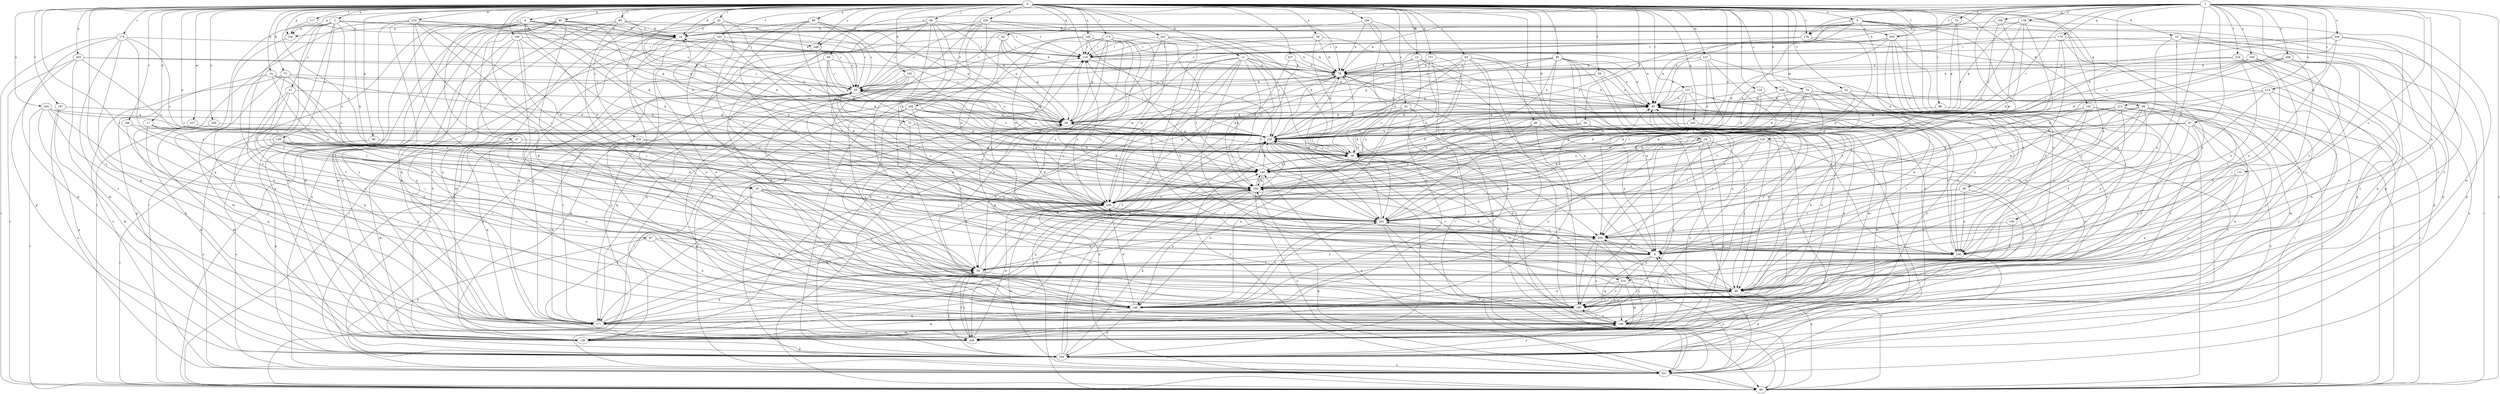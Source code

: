 strict digraph  {
0;
1;
2;
4;
5;
9;
10;
11;
14;
15;
17;
18;
19;
20;
22;
25;
27;
29;
38;
39;
46;
47;
48;
49;
50;
52;
56;
58;
59;
60;
62;
66;
68;
69;
70;
72;
73;
75;
79;
83;
85;
87;
88;
89;
91;
95;
96;
97;
99;
101;
105;
106;
109;
114;
115;
117;
119;
120;
127;
130;
131;
138;
139;
140;
146;
149;
150;
151;
158;
160;
165;
166;
170;
171;
173;
174;
178;
180;
185;
189;
190;
193;
196;
197;
200;
201;
203;
204;
206;
208;
210;
211;
213;
214;
219;
220;
222;
227;
230;
234;
237;
240;
242;
246;
248;
249;
250;
255;
256;
259;
0 -> 2  [label=a];
0 -> 4  [label=a];
0 -> 5  [label=a];
0 -> 9  [label=a];
0 -> 10  [label=b];
0 -> 11  [label=b];
0 -> 14  [label=b];
0 -> 15  [label=b];
0 -> 17  [label=b];
0 -> 18  [label=b];
0 -> 19  [label=b];
0 -> 20  [label=c];
0 -> 22  [label=c];
0 -> 25  [label=c];
0 -> 38  [label=d];
0 -> 39  [label=e];
0 -> 46  [label=e];
0 -> 50  [label=f];
0 -> 52  [label=f];
0 -> 56  [label=f];
0 -> 58  [label=f];
0 -> 60  [label=g];
0 -> 62  [label=g];
0 -> 66  [label=g];
0 -> 68  [label=g];
0 -> 70  [label=h];
0 -> 72  [label=h];
0 -> 73  [label=h];
0 -> 83  [label=i];
0 -> 85  [label=i];
0 -> 87  [label=i];
0 -> 88  [label=i];
0 -> 91  [label=j];
0 -> 95  [label=j];
0 -> 96  [label=j];
0 -> 101  [label=k];
0 -> 105  [label=k];
0 -> 106  [label=k];
0 -> 114  [label=l];
0 -> 115  [label=l];
0 -> 117  [label=l];
0 -> 119  [label=l];
0 -> 120  [label=m];
0 -> 127  [label=m];
0 -> 146  [label=o];
0 -> 151  [label=p];
0 -> 158  [label=p];
0 -> 165  [label=q];
0 -> 173  [label=r];
0 -> 174  [label=r];
0 -> 178  [label=r];
0 -> 185  [label=s];
0 -> 189  [label=s];
0 -> 190  [label=s];
0 -> 193  [label=t];
0 -> 196  [label=t];
0 -> 197  [label=t];
0 -> 200  [label=t];
0 -> 203  [label=u];
0 -> 204  [label=u];
0 -> 222  [label=w];
0 -> 227  [label=w];
0 -> 234  [label=x];
0 -> 237  [label=x];
0 -> 240  [label=x];
0 -> 242  [label=y];
0 -> 246  [label=y];
0 -> 248  [label=y];
0 -> 250  [label=z];
0 -> 255  [label=z];
1 -> 38  [label=d];
1 -> 75  [label=h];
1 -> 79  [label=h];
1 -> 89  [label=i];
1 -> 97  [label=j];
1 -> 99  [label=j];
1 -> 131  [label=n];
1 -> 138  [label=n];
1 -> 139  [label=n];
1 -> 158  [label=p];
1 -> 166  [label=q];
1 -> 170  [label=q];
1 -> 178  [label=r];
1 -> 200  [label=t];
1 -> 206  [label=u];
1 -> 208  [label=u];
1 -> 210  [label=u];
1 -> 213  [label=v];
1 -> 214  [label=v];
1 -> 219  [label=v];
1 -> 220  [label=v];
1 -> 230  [label=w];
1 -> 248  [label=y];
1 -> 256  [label=z];
1 -> 259  [label=z];
2 -> 19  [label=b];
2 -> 25  [label=c];
2 -> 27  [label=c];
2 -> 59  [label=f];
2 -> 99  [label=j];
2 -> 109  [label=k];
2 -> 140  [label=n];
2 -> 149  [label=o];
2 -> 158  [label=p];
2 -> 171  [label=q];
2 -> 200  [label=t];
4 -> 19  [label=b];
4 -> 29  [label=c];
4 -> 38  [label=d];
4 -> 47  [label=e];
4 -> 69  [label=g];
4 -> 79  [label=h];
4 -> 89  [label=i];
4 -> 109  [label=k];
4 -> 158  [label=p];
4 -> 160  [label=p];
4 -> 230  [label=w];
4 -> 248  [label=y];
4 -> 249  [label=y];
5 -> 29  [label=c];
5 -> 48  [label=e];
5 -> 49  [label=e];
5 -> 79  [label=h];
5 -> 99  [label=j];
5 -> 160  [label=p];
5 -> 178  [label=r];
5 -> 180  [label=r];
5 -> 190  [label=s];
5 -> 210  [label=u];
5 -> 240  [label=x];
9 -> 59  [label=f];
9 -> 109  [label=k];
9 -> 171  [label=q];
9 -> 201  [label=t];
9 -> 210  [label=u];
9 -> 220  [label=v];
10 -> 9  [label=a];
10 -> 89  [label=i];
10 -> 119  [label=l];
10 -> 150  [label=o];
10 -> 160  [label=p];
10 -> 190  [label=s];
11 -> 49  [label=e];
11 -> 79  [label=h];
11 -> 89  [label=i];
11 -> 109  [label=k];
11 -> 130  [label=m];
11 -> 150  [label=o];
11 -> 210  [label=u];
11 -> 230  [label=w];
11 -> 240  [label=x];
11 -> 249  [label=y];
11 -> 259  [label=z];
14 -> 29  [label=c];
14 -> 59  [label=f];
14 -> 160  [label=p];
14 -> 230  [label=w];
14 -> 240  [label=x];
15 -> 9  [label=a];
15 -> 59  [label=f];
15 -> 79  [label=h];
15 -> 99  [label=j];
15 -> 230  [label=w];
17 -> 109  [label=k];
17 -> 171  [label=q];
17 -> 180  [label=r];
17 -> 220  [label=v];
18 -> 38  [label=d];
18 -> 99  [label=j];
18 -> 109  [label=k];
18 -> 140  [label=n];
18 -> 160  [label=p];
18 -> 171  [label=q];
18 -> 201  [label=t];
18 -> 249  [label=y];
19 -> 119  [label=l];
19 -> 140  [label=n];
19 -> 171  [label=q];
19 -> 190  [label=s];
20 -> 19  [label=b];
20 -> 38  [label=d];
20 -> 119  [label=l];
20 -> 140  [label=n];
20 -> 171  [label=q];
20 -> 201  [label=t];
22 -> 38  [label=d];
22 -> 69  [label=g];
22 -> 190  [label=s];
22 -> 211  [label=u];
22 -> 240  [label=x];
25 -> 9  [label=a];
25 -> 99  [label=j];
25 -> 140  [label=n];
25 -> 201  [label=t];
25 -> 230  [label=w];
25 -> 249  [label=y];
27 -> 49  [label=e];
27 -> 99  [label=j];
27 -> 171  [label=q];
27 -> 230  [label=w];
27 -> 249  [label=y];
29 -> 49  [label=e];
29 -> 69  [label=g];
29 -> 79  [label=h];
29 -> 130  [label=m];
29 -> 150  [label=o];
29 -> 160  [label=p];
29 -> 171  [label=q];
29 -> 240  [label=x];
38 -> 29  [label=c];
38 -> 49  [label=e];
38 -> 79  [label=h];
38 -> 220  [label=v];
38 -> 240  [label=x];
39 -> 38  [label=d];
39 -> 49  [label=e];
39 -> 69  [label=g];
39 -> 79  [label=h];
39 -> 119  [label=l];
46 -> 9  [label=a];
46 -> 89  [label=i];
46 -> 201  [label=t];
46 -> 220  [label=v];
46 -> 240  [label=x];
46 -> 249  [label=y];
47 -> 38  [label=d];
47 -> 59  [label=f];
47 -> 130  [label=m];
47 -> 171  [label=q];
47 -> 190  [label=s];
48 -> 99  [label=j];
48 -> 150  [label=o];
48 -> 230  [label=w];
48 -> 259  [label=z];
49 -> 69  [label=g];
49 -> 79  [label=h];
49 -> 99  [label=j];
49 -> 140  [label=n];
49 -> 150  [label=o];
49 -> 249  [label=y];
50 -> 9  [label=a];
50 -> 38  [label=d];
50 -> 99  [label=j];
50 -> 180  [label=r];
50 -> 220  [label=v];
50 -> 230  [label=w];
50 -> 240  [label=x];
50 -> 249  [label=y];
52 -> 49  [label=e];
52 -> 89  [label=i];
52 -> 109  [label=k];
52 -> 201  [label=t];
56 -> 29  [label=c];
56 -> 49  [label=e];
56 -> 69  [label=g];
56 -> 180  [label=r];
58 -> 29  [label=c];
58 -> 69  [label=g];
58 -> 79  [label=h];
58 -> 140  [label=n];
58 -> 230  [label=w];
59 -> 38  [label=d];
59 -> 99  [label=j];
59 -> 171  [label=q];
59 -> 249  [label=y];
59 -> 259  [label=z];
60 -> 19  [label=b];
60 -> 29  [label=c];
60 -> 69  [label=g];
60 -> 109  [label=k];
60 -> 180  [label=r];
60 -> 220  [label=v];
60 -> 259  [label=z];
62 -> 69  [label=g];
62 -> 79  [label=h];
62 -> 119  [label=l];
62 -> 211  [label=u];
62 -> 230  [label=w];
66 -> 38  [label=d];
66 -> 89  [label=i];
66 -> 211  [label=u];
66 -> 240  [label=x];
68 -> 9  [label=a];
68 -> 59  [label=f];
68 -> 69  [label=g];
68 -> 99  [label=j];
68 -> 150  [label=o];
68 -> 180  [label=r];
68 -> 201  [label=t];
68 -> 249  [label=y];
69 -> 19  [label=b];
69 -> 29  [label=c];
69 -> 109  [label=k];
69 -> 119  [label=l];
69 -> 220  [label=v];
70 -> 38  [label=d];
70 -> 49  [label=e];
70 -> 99  [label=j];
70 -> 109  [label=k];
70 -> 130  [label=m];
70 -> 180  [label=r];
70 -> 201  [label=t];
70 -> 230  [label=w];
72 -> 180  [label=r];
72 -> 220  [label=v];
72 -> 240  [label=x];
73 -> 29  [label=c];
73 -> 38  [label=d];
73 -> 59  [label=f];
73 -> 109  [label=k];
73 -> 130  [label=m];
73 -> 211  [label=u];
75 -> 19  [label=b];
75 -> 29  [label=c];
75 -> 69  [label=g];
75 -> 220  [label=v];
79 -> 29  [label=c];
79 -> 49  [label=e];
79 -> 150  [label=o];
79 -> 220  [label=v];
83 -> 9  [label=a];
83 -> 38  [label=d];
83 -> 49  [label=e];
83 -> 69  [label=g];
83 -> 79  [label=h];
83 -> 89  [label=i];
83 -> 140  [label=n];
83 -> 171  [label=q];
85 -> 19  [label=b];
85 -> 29  [label=c];
85 -> 38  [label=d];
85 -> 99  [label=j];
85 -> 130  [label=m];
85 -> 249  [label=y];
87 -> 9  [label=a];
87 -> 59  [label=f];
87 -> 140  [label=n];
87 -> 160  [label=p];
88 -> 69  [label=g];
88 -> 99  [label=j];
89 -> 9  [label=a];
89 -> 109  [label=k];
91 -> 19  [label=b];
91 -> 29  [label=c];
91 -> 38  [label=d];
91 -> 89  [label=i];
91 -> 130  [label=m];
91 -> 140  [label=n];
91 -> 171  [label=q];
91 -> 180  [label=r];
91 -> 211  [label=u];
95 -> 29  [label=c];
95 -> 49  [label=e];
95 -> 79  [label=h];
95 -> 180  [label=r];
95 -> 190  [label=s];
95 -> 211  [label=u];
95 -> 220  [label=v];
95 -> 240  [label=x];
95 -> 249  [label=y];
95 -> 259  [label=z];
96 -> 19  [label=b];
96 -> 29  [label=c];
96 -> 59  [label=f];
96 -> 69  [label=g];
96 -> 109  [label=k];
96 -> 119  [label=l];
96 -> 201  [label=t];
96 -> 211  [label=u];
96 -> 220  [label=v];
97 -> 9  [label=a];
97 -> 38  [label=d];
97 -> 171  [label=q];
97 -> 180  [label=r];
97 -> 211  [label=u];
97 -> 220  [label=v];
97 -> 240  [label=x];
99 -> 69  [label=g];
99 -> 140  [label=n];
99 -> 160  [label=p];
99 -> 180  [label=r];
99 -> 220  [label=v];
101 -> 9  [label=a];
101 -> 69  [label=g];
101 -> 89  [label=i];
101 -> 109  [label=k];
101 -> 150  [label=o];
101 -> 190  [label=s];
105 -> 9  [label=a];
105 -> 29  [label=c];
105 -> 99  [label=j];
105 -> 171  [label=q];
105 -> 220  [label=v];
106 -> 38  [label=d];
106 -> 59  [label=f];
106 -> 69  [label=g];
106 -> 89  [label=i];
106 -> 99  [label=j];
106 -> 180  [label=r];
106 -> 220  [label=v];
106 -> 240  [label=x];
109 -> 19  [label=b];
109 -> 130  [label=m];
109 -> 140  [label=n];
109 -> 171  [label=q];
109 -> 211  [label=u];
109 -> 220  [label=v];
109 -> 230  [label=w];
109 -> 240  [label=x];
114 -> 9  [label=a];
114 -> 38  [label=d];
114 -> 49  [label=e];
114 -> 109  [label=k];
114 -> 240  [label=x];
115 -> 49  [label=e];
115 -> 130  [label=m];
115 -> 150  [label=o];
115 -> 220  [label=v];
115 -> 249  [label=y];
115 -> 259  [label=z];
117 -> 19  [label=b];
117 -> 240  [label=x];
119 -> 79  [label=h];
119 -> 220  [label=v];
120 -> 38  [label=d];
120 -> 99  [label=j];
120 -> 140  [label=n];
120 -> 201  [label=t];
120 -> 240  [label=x];
120 -> 259  [label=z];
127 -> 38  [label=d];
127 -> 49  [label=e];
127 -> 79  [label=h];
127 -> 89  [label=i];
127 -> 201  [label=t];
127 -> 230  [label=w];
130 -> 19  [label=b];
130 -> 109  [label=k];
130 -> 119  [label=l];
130 -> 160  [label=p];
131 -> 9  [label=a];
131 -> 109  [label=k];
131 -> 140  [label=n];
131 -> 180  [label=r];
138 -> 19  [label=b];
138 -> 69  [label=g];
138 -> 109  [label=k];
138 -> 130  [label=m];
138 -> 201  [label=t];
138 -> 220  [label=v];
139 -> 59  [label=f];
139 -> 259  [label=z];
140 -> 49  [label=e];
140 -> 130  [label=m];
140 -> 160  [label=p];
140 -> 201  [label=t];
140 -> 230  [label=w];
146 -> 49  [label=e];
146 -> 79  [label=h];
146 -> 119  [label=l];
146 -> 201  [label=t];
146 -> 230  [label=w];
146 -> 249  [label=y];
149 -> 9  [label=a];
149 -> 38  [label=d];
149 -> 140  [label=n];
149 -> 160  [label=p];
149 -> 201  [label=t];
149 -> 211  [label=u];
149 -> 230  [label=w];
150 -> 49  [label=e];
150 -> 130  [label=m];
150 -> 211  [label=u];
151 -> 79  [label=h];
151 -> 89  [label=i];
151 -> 109  [label=k];
151 -> 211  [label=u];
151 -> 220  [label=v];
158 -> 171  [label=q];
160 -> 29  [label=c];
160 -> 49  [label=e];
160 -> 59  [label=f];
160 -> 79  [label=h];
160 -> 109  [label=k];
160 -> 190  [label=s];
160 -> 211  [label=u];
160 -> 240  [label=x];
165 -> 38  [label=d];
165 -> 130  [label=m];
165 -> 150  [label=o];
165 -> 220  [label=v];
166 -> 19  [label=b];
166 -> 190  [label=s];
166 -> 230  [label=w];
166 -> 240  [label=x];
170 -> 29  [label=c];
170 -> 109  [label=k];
170 -> 119  [label=l];
170 -> 150  [label=o];
170 -> 160  [label=p];
170 -> 201  [label=t];
171 -> 29  [label=c];
171 -> 79  [label=h];
171 -> 220  [label=v];
171 -> 249  [label=y];
173 -> 69  [label=g];
173 -> 99  [label=j];
173 -> 119  [label=l];
173 -> 140  [label=n];
173 -> 150  [label=o];
173 -> 160  [label=p];
173 -> 171  [label=q];
173 -> 230  [label=w];
173 -> 259  [label=z];
174 -> 89  [label=i];
174 -> 119  [label=l];
174 -> 160  [label=p];
174 -> 171  [label=q];
174 -> 240  [label=x];
174 -> 249  [label=y];
174 -> 259  [label=z];
178 -> 49  [label=e];
178 -> 119  [label=l];
178 -> 160  [label=p];
178 -> 230  [label=w];
180 -> 38  [label=d];
180 -> 79  [label=h];
180 -> 171  [label=q];
180 -> 190  [label=s];
180 -> 220  [label=v];
185 -> 49  [label=e];
185 -> 89  [label=i];
185 -> 109  [label=k];
185 -> 201  [label=t];
185 -> 211  [label=u];
189 -> 109  [label=k];
189 -> 119  [label=l];
189 -> 150  [label=o];
189 -> 171  [label=q];
189 -> 180  [label=r];
189 -> 249  [label=y];
190 -> 49  [label=e];
190 -> 89  [label=i];
190 -> 130  [label=m];
190 -> 180  [label=r];
193 -> 29  [label=c];
193 -> 89  [label=i];
193 -> 119  [label=l];
193 -> 130  [label=m];
193 -> 140  [label=n];
193 -> 150  [label=o];
193 -> 201  [label=t];
196 -> 59  [label=f];
196 -> 190  [label=s];
196 -> 220  [label=v];
197 -> 69  [label=g];
197 -> 130  [label=m];
197 -> 211  [label=u];
200 -> 9  [label=a];
200 -> 38  [label=d];
200 -> 59  [label=f];
200 -> 99  [label=j];
200 -> 119  [label=l];
200 -> 220  [label=v];
200 -> 259  [label=z];
201 -> 29  [label=c];
201 -> 49  [label=e];
201 -> 69  [label=g];
201 -> 79  [label=h];
201 -> 119  [label=l];
201 -> 140  [label=n];
201 -> 180  [label=r];
201 -> 211  [label=u];
201 -> 259  [label=z];
203 -> 29  [label=c];
203 -> 79  [label=h];
203 -> 89  [label=i];
203 -> 130  [label=m];
203 -> 160  [label=p];
203 -> 240  [label=x];
204 -> 69  [label=g];
204 -> 89  [label=i];
204 -> 160  [label=p];
204 -> 171  [label=q];
204 -> 180  [label=r];
204 -> 220  [label=v];
206 -> 49  [label=e];
206 -> 119  [label=l];
206 -> 150  [label=o];
206 -> 180  [label=r];
206 -> 220  [label=v];
206 -> 259  [label=z];
208 -> 38  [label=d];
208 -> 79  [label=h];
208 -> 99  [label=j];
208 -> 109  [label=k];
208 -> 150  [label=o];
208 -> 211  [label=u];
210 -> 38  [label=d];
210 -> 130  [label=m];
210 -> 140  [label=n];
210 -> 171  [label=q];
210 -> 180  [label=r];
210 -> 211  [label=u];
211 -> 9  [label=a];
211 -> 69  [label=g];
211 -> 89  [label=i];
211 -> 220  [label=v];
211 -> 230  [label=w];
211 -> 240  [label=x];
213 -> 9  [label=a];
213 -> 38  [label=d];
213 -> 69  [label=g];
213 -> 89  [label=i];
213 -> 180  [label=r];
213 -> 220  [label=v];
213 -> 230  [label=w];
214 -> 49  [label=e];
214 -> 89  [label=i];
214 -> 140  [label=n];
214 -> 230  [label=w];
214 -> 259  [label=z];
219 -> 79  [label=h];
219 -> 150  [label=o];
219 -> 160  [label=p];
219 -> 190  [label=s];
219 -> 220  [label=v];
220 -> 38  [label=d];
220 -> 59  [label=f];
220 -> 69  [label=g];
220 -> 89  [label=i];
220 -> 119  [label=l];
220 -> 140  [label=n];
220 -> 160  [label=p];
220 -> 201  [label=t];
222 -> 19  [label=b];
222 -> 59  [label=f];
222 -> 69  [label=g];
222 -> 89  [label=i];
222 -> 130  [label=m];
222 -> 180  [label=r];
222 -> 190  [label=s];
222 -> 201  [label=t];
222 -> 230  [label=w];
227 -> 130  [label=m];
227 -> 220  [label=v];
230 -> 29  [label=c];
230 -> 79  [label=h];
230 -> 140  [label=n];
230 -> 171  [label=q];
230 -> 201  [label=t];
234 -> 19  [label=b];
234 -> 29  [label=c];
234 -> 38  [label=d];
234 -> 79  [label=h];
234 -> 160  [label=p];
234 -> 180  [label=r];
234 -> 201  [label=t];
234 -> 211  [label=u];
237 -> 79  [label=h];
237 -> 109  [label=k];
237 -> 201  [label=t];
240 -> 109  [label=k];
240 -> 140  [label=n];
240 -> 220  [label=v];
242 -> 79  [label=h];
242 -> 89  [label=i];
242 -> 119  [label=l];
242 -> 220  [label=v];
242 -> 230  [label=w];
242 -> 259  [label=z];
246 -> 19  [label=b];
246 -> 59  [label=f];
246 -> 79  [label=h];
246 -> 201  [label=t];
246 -> 259  [label=z];
248 -> 29  [label=c];
248 -> 38  [label=d];
248 -> 171  [label=q];
249 -> 59  [label=f];
249 -> 230  [label=w];
249 -> 259  [label=z];
250 -> 130  [label=m];
250 -> 220  [label=v];
255 -> 38  [label=d];
255 -> 171  [label=q];
255 -> 190  [label=s];
255 -> 230  [label=w];
256 -> 79  [label=h];
256 -> 99  [label=j];
256 -> 150  [label=o];
256 -> 171  [label=q];
256 -> 220  [label=v];
259 -> 9  [label=a];
259 -> 29  [label=c];
259 -> 119  [label=l];
259 -> 150  [label=o];
259 -> 180  [label=r];
259 -> 190  [label=s];
259 -> 249  [label=y];
}
